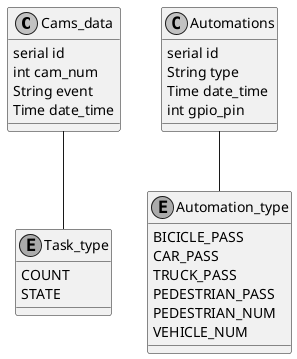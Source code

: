 @startuml
skinparam linetype ortho
skinparam Monochrome true


class Cams_data {
    serial id
    int cam_num
    String event
    Time date_time

}

class Automations {
    serial id
    String type
    Time date_time
    int gpio_pin
}

enum Task_type {
    COUNT 
    STATE
}

enum Automation_type {
    BICICLE_PASS
    CAR_PASS
    TRUCK_PASS
    PEDESTRIAN_PASS
    PEDESTRIAN_NUM
    VEHICLE_NUM
}

Automations -- Automation_type
Cams_data -- Task_type

@enduml